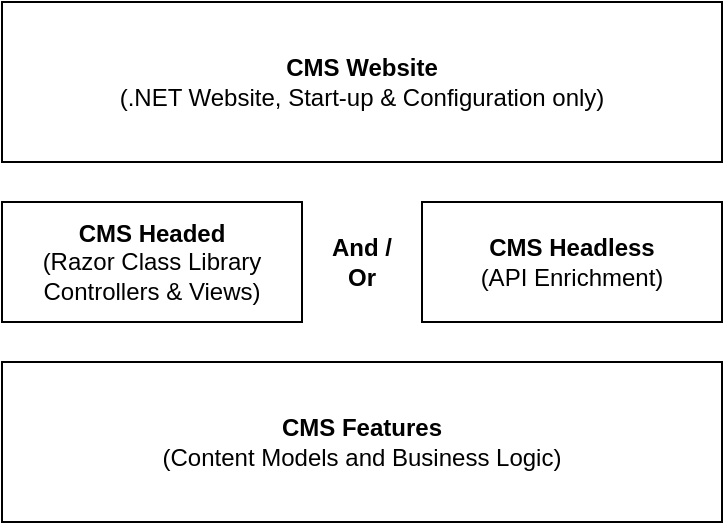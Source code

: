 <mxfile version="23.1.5" type="device" pages="2">
  <diagram name="Project Structure" id="AwTME-ZHVjU8SSDjymOy">
    <mxGraphModel dx="1728" dy="915" grid="1" gridSize="10" guides="1" tooltips="1" connect="1" arrows="1" fold="1" page="1" pageScale="1" pageWidth="827" pageHeight="1169" math="0" shadow="0">
      <root>
        <mxCell id="0" />
        <mxCell id="1" parent="0" />
        <mxCell id="lUllGqy8MmqY6NFvTM__-2" value="&lt;b&gt;CMS Features&lt;/b&gt;&lt;br&gt;(Content Models and Business Logic)" style="rounded=0;whiteSpace=wrap;html=1;" vertex="1" parent="1">
          <mxGeometry x="40" y="220" width="360" height="80" as="geometry" />
        </mxCell>
        <mxCell id="lUllGqy8MmqY6NFvTM__-4" value="&lt;b&gt;CMS Headed&lt;/b&gt;&lt;br&gt;(Razor Class Library&lt;br&gt;Controllers &amp;amp; Views)" style="rounded=0;whiteSpace=wrap;html=1;" vertex="1" parent="1">
          <mxGeometry x="40" y="140" width="150" height="60" as="geometry" />
        </mxCell>
        <mxCell id="lUllGqy8MmqY6NFvTM__-5" value="&lt;b&gt;CMS Headless&lt;/b&gt;&lt;br&gt;(API Enrichment)" style="rounded=0;whiteSpace=wrap;html=1;" vertex="1" parent="1">
          <mxGeometry x="250" y="140" width="150" height="60" as="geometry" />
        </mxCell>
        <mxCell id="lUllGqy8MmqY6NFvTM__-6" value="&lt;b&gt;CMS Website&lt;/b&gt;&lt;br&gt;(.NET Website, Start-up &amp;amp; Configuration only)" style="rounded=0;whiteSpace=wrap;html=1;" vertex="1" parent="1">
          <mxGeometry x="40" y="40" width="360" height="80" as="geometry" />
        </mxCell>
        <mxCell id="A5gGh9jzOPVl6mLNrBRr-1" value="And / Or" style="text;html=1;align=center;verticalAlign=middle;whiteSpace=wrap;rounded=0;fontStyle=1" vertex="1" parent="1">
          <mxGeometry x="200" y="140" width="40" height="60" as="geometry" />
        </mxCell>
      </root>
    </mxGraphModel>
  </diagram>
  <diagram id="6-6ozhRf9LZbBfHxQPol" name="Feature Structure">
    <mxGraphModel dx="2074" dy="1098" grid="1" gridSize="10" guides="1" tooltips="1" connect="1" arrows="1" fold="1" page="1" pageScale="1" pageWidth="827" pageHeight="1169" math="0" shadow="0">
      <root>
        <mxCell id="0" />
        <mxCell id="1" parent="0" />
        <mxCell id="P2WVBIGd0IU5fgRBUXS8-1" value="CMS Features" style="rounded=0;whiteSpace=wrap;html=1;align=right;" vertex="1" parent="1">
          <mxGeometry x="40" y="220" width="360" height="80" as="geometry" />
        </mxCell>
        <mxCell id="P2WVBIGd0IU5fgRBUXS8-2" value="CMS Headed / Headless" style="rounded=0;whiteSpace=wrap;html=1;align=right;" vertex="1" parent="1">
          <mxGeometry x="40" y="140" width="360" height="60" as="geometry" />
        </mxCell>
        <mxCell id="P2WVBIGd0IU5fgRBUXS8-3" value="CMS Website" style="rounded=0;whiteSpace=wrap;html=1;align=right;" vertex="1" parent="1">
          <mxGeometry x="40" y="40" width="360" height="80" as="geometry" />
        </mxCell>
        <mxCell id="P2WVBIGd0IU5fgRBUXS8-4" value="Feature 1" style="rounded=0;whiteSpace=wrap;html=1;" vertex="1" parent="1">
          <mxGeometry x="50" y="50" width="50" height="240" as="geometry" />
        </mxCell>
        <mxCell id="P2WVBIGd0IU5fgRBUXS8-5" value="Feature 2" style="rounded=0;whiteSpace=wrap;html=1;" vertex="1" parent="1">
          <mxGeometry x="110" y="50" width="50" height="240" as="geometry" />
        </mxCell>
        <mxCell id="P2WVBIGd0IU5fgRBUXS8-6" value="Feature 3" style="rounded=0;whiteSpace=wrap;html=1;" vertex="1" parent="1">
          <mxGeometry x="170" y="50" width="50" height="240" as="geometry" />
        </mxCell>
      </root>
    </mxGraphModel>
  </diagram>
</mxfile>
